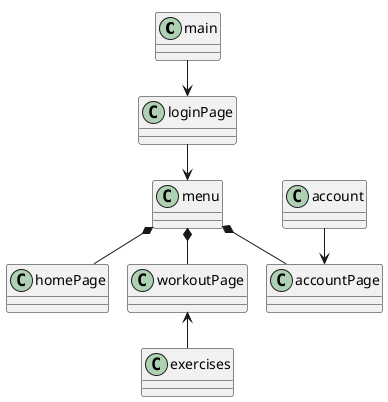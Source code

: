 @startuml
!pragma layout smetana

main --> loginPage
loginPage --> menu
menu *-- homePage
menu *-- workoutPage
menu *-- accountPage

account --> accountPage
class main
workoutPage <-- exercises
class loginPage
class menu
class homePage
class workoutPage
class accountPage
class exercises
class account
@enduml